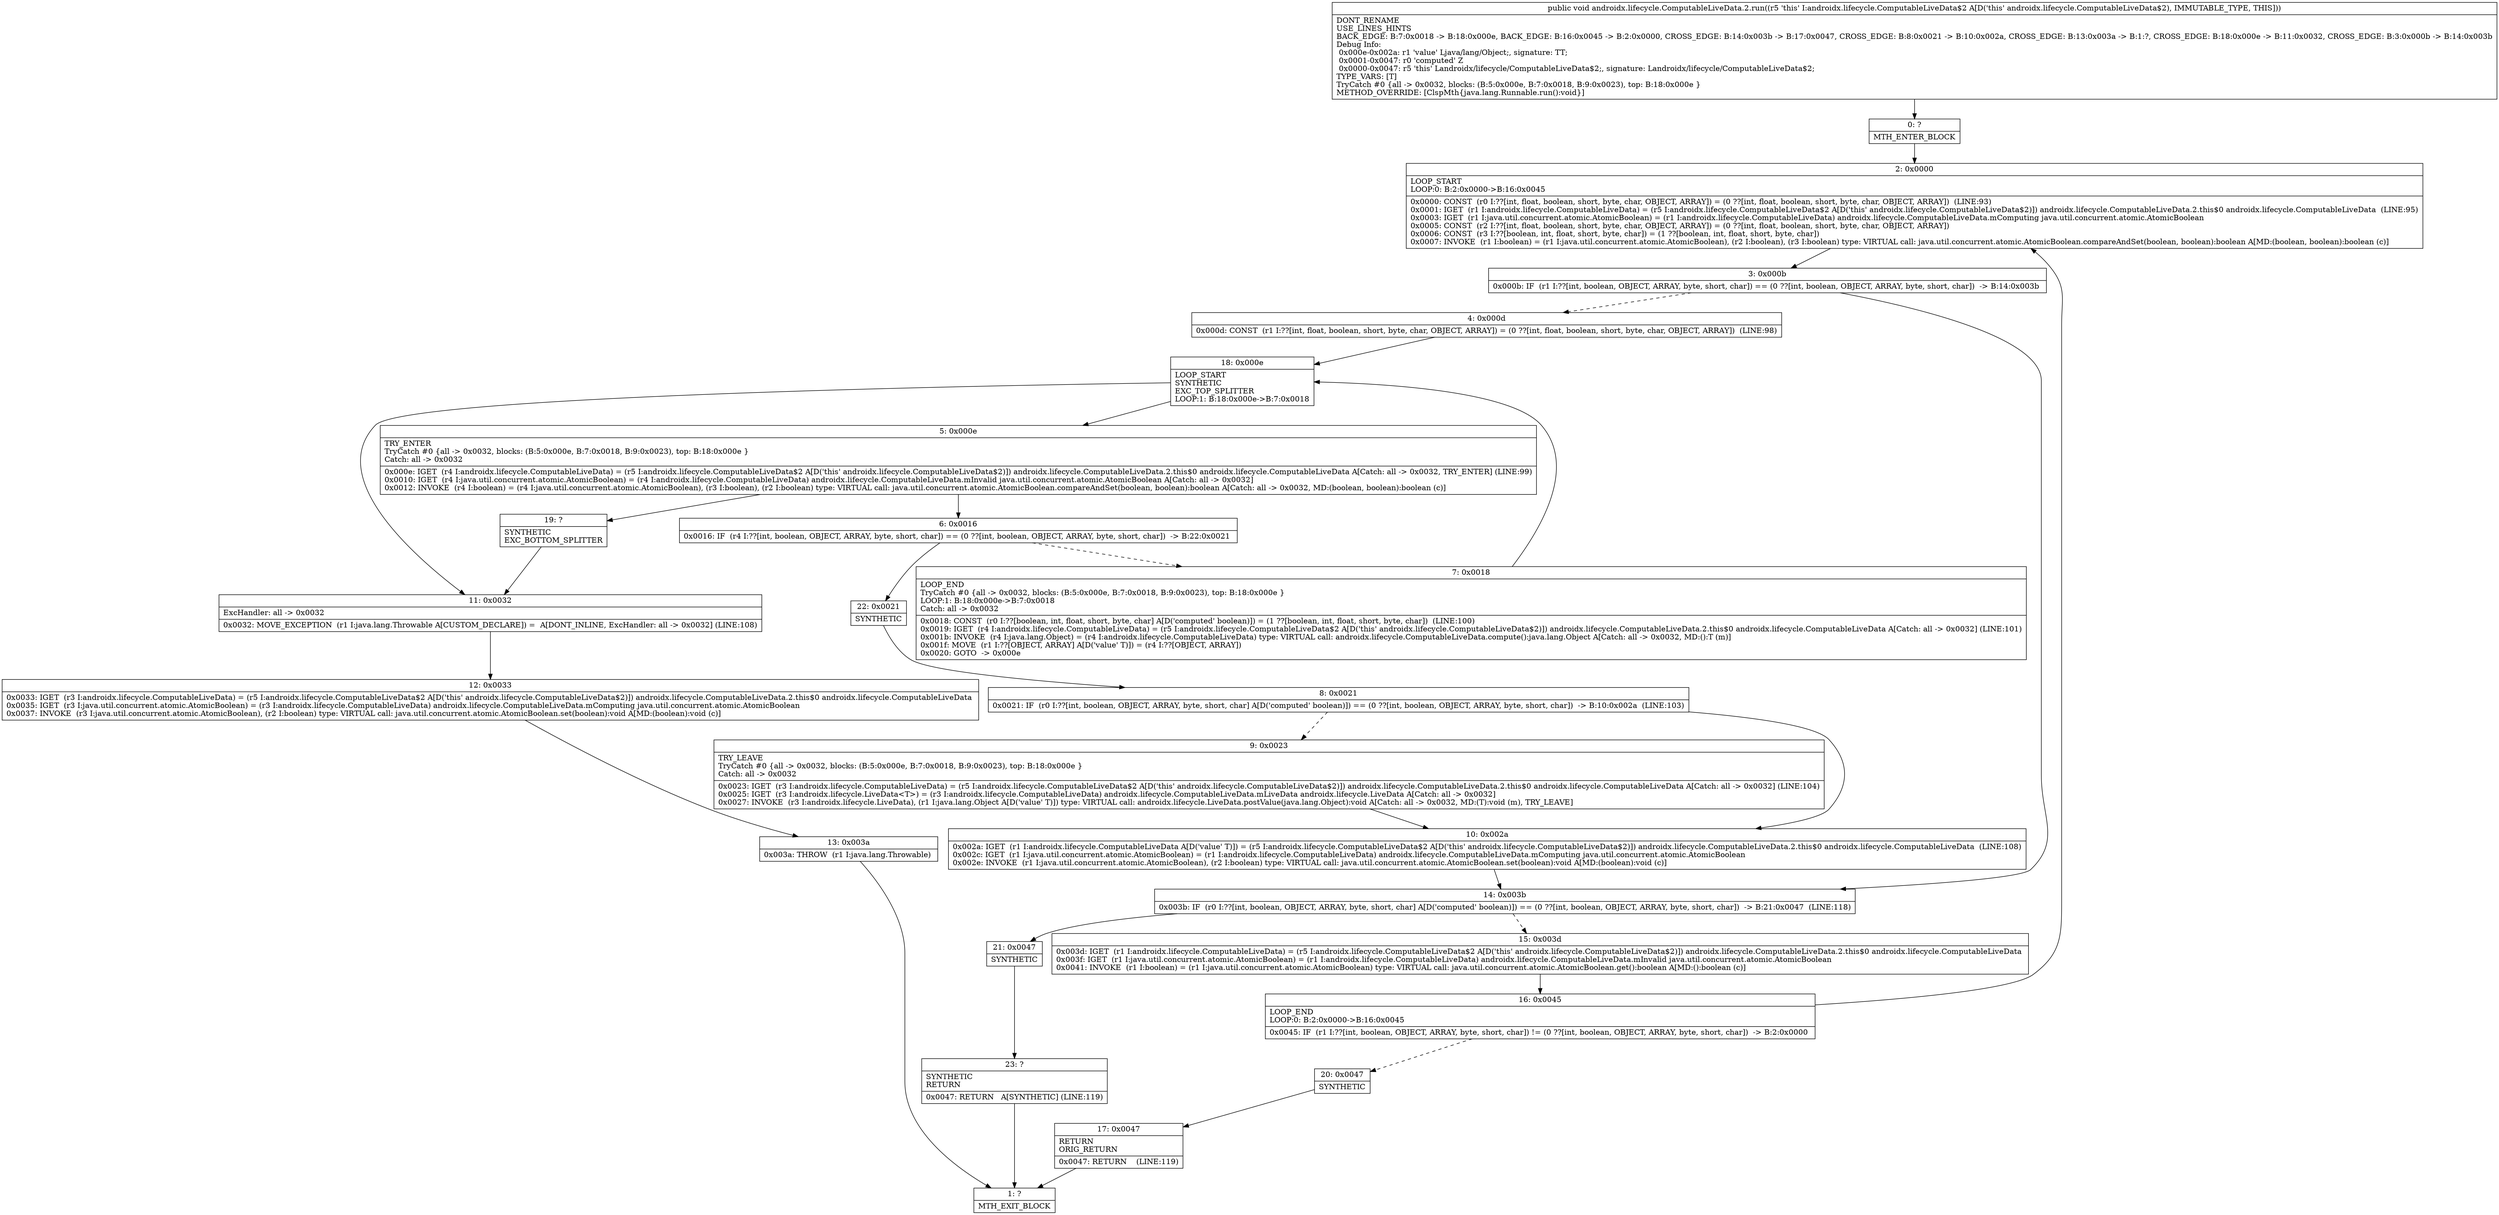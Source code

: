 digraph "CFG forandroidx.lifecycle.ComputableLiveData.2.run()V" {
Node_0 [shape=record,label="{0\:\ ?|MTH_ENTER_BLOCK\l}"];
Node_2 [shape=record,label="{2\:\ 0x0000|LOOP_START\lLOOP:0: B:2:0x0000\-\>B:16:0x0045\l|0x0000: CONST  (r0 I:??[int, float, boolean, short, byte, char, OBJECT, ARRAY]) = (0 ??[int, float, boolean, short, byte, char, OBJECT, ARRAY])  (LINE:93)\l0x0001: IGET  (r1 I:androidx.lifecycle.ComputableLiveData) = (r5 I:androidx.lifecycle.ComputableLiveData$2 A[D('this' androidx.lifecycle.ComputableLiveData$2)]) androidx.lifecycle.ComputableLiveData.2.this$0 androidx.lifecycle.ComputableLiveData  (LINE:95)\l0x0003: IGET  (r1 I:java.util.concurrent.atomic.AtomicBoolean) = (r1 I:androidx.lifecycle.ComputableLiveData) androidx.lifecycle.ComputableLiveData.mComputing java.util.concurrent.atomic.AtomicBoolean \l0x0005: CONST  (r2 I:??[int, float, boolean, short, byte, char, OBJECT, ARRAY]) = (0 ??[int, float, boolean, short, byte, char, OBJECT, ARRAY]) \l0x0006: CONST  (r3 I:??[boolean, int, float, short, byte, char]) = (1 ??[boolean, int, float, short, byte, char]) \l0x0007: INVOKE  (r1 I:boolean) = (r1 I:java.util.concurrent.atomic.AtomicBoolean), (r2 I:boolean), (r3 I:boolean) type: VIRTUAL call: java.util.concurrent.atomic.AtomicBoolean.compareAndSet(boolean, boolean):boolean A[MD:(boolean, boolean):boolean (c)]\l}"];
Node_3 [shape=record,label="{3\:\ 0x000b|0x000b: IF  (r1 I:??[int, boolean, OBJECT, ARRAY, byte, short, char]) == (0 ??[int, boolean, OBJECT, ARRAY, byte, short, char])  \-\> B:14:0x003b \l}"];
Node_4 [shape=record,label="{4\:\ 0x000d|0x000d: CONST  (r1 I:??[int, float, boolean, short, byte, char, OBJECT, ARRAY]) = (0 ??[int, float, boolean, short, byte, char, OBJECT, ARRAY])  (LINE:98)\l}"];
Node_18 [shape=record,label="{18\:\ 0x000e|LOOP_START\lSYNTHETIC\lEXC_TOP_SPLITTER\lLOOP:1: B:18:0x000e\-\>B:7:0x0018\l}"];
Node_5 [shape=record,label="{5\:\ 0x000e|TRY_ENTER\lTryCatch #0 \{all \-\> 0x0032, blocks: (B:5:0x000e, B:7:0x0018, B:9:0x0023), top: B:18:0x000e \}\lCatch: all \-\> 0x0032\l|0x000e: IGET  (r4 I:androidx.lifecycle.ComputableLiveData) = (r5 I:androidx.lifecycle.ComputableLiveData$2 A[D('this' androidx.lifecycle.ComputableLiveData$2)]) androidx.lifecycle.ComputableLiveData.2.this$0 androidx.lifecycle.ComputableLiveData A[Catch: all \-\> 0x0032, TRY_ENTER] (LINE:99)\l0x0010: IGET  (r4 I:java.util.concurrent.atomic.AtomicBoolean) = (r4 I:androidx.lifecycle.ComputableLiveData) androidx.lifecycle.ComputableLiveData.mInvalid java.util.concurrent.atomic.AtomicBoolean A[Catch: all \-\> 0x0032]\l0x0012: INVOKE  (r4 I:boolean) = (r4 I:java.util.concurrent.atomic.AtomicBoolean), (r3 I:boolean), (r2 I:boolean) type: VIRTUAL call: java.util.concurrent.atomic.AtomicBoolean.compareAndSet(boolean, boolean):boolean A[Catch: all \-\> 0x0032, MD:(boolean, boolean):boolean (c)]\l}"];
Node_6 [shape=record,label="{6\:\ 0x0016|0x0016: IF  (r4 I:??[int, boolean, OBJECT, ARRAY, byte, short, char]) == (0 ??[int, boolean, OBJECT, ARRAY, byte, short, char])  \-\> B:22:0x0021 \l}"];
Node_7 [shape=record,label="{7\:\ 0x0018|LOOP_END\lTryCatch #0 \{all \-\> 0x0032, blocks: (B:5:0x000e, B:7:0x0018, B:9:0x0023), top: B:18:0x000e \}\lLOOP:1: B:18:0x000e\-\>B:7:0x0018\lCatch: all \-\> 0x0032\l|0x0018: CONST  (r0 I:??[boolean, int, float, short, byte, char] A[D('computed' boolean)]) = (1 ??[boolean, int, float, short, byte, char])  (LINE:100)\l0x0019: IGET  (r4 I:androidx.lifecycle.ComputableLiveData) = (r5 I:androidx.lifecycle.ComputableLiveData$2 A[D('this' androidx.lifecycle.ComputableLiveData$2)]) androidx.lifecycle.ComputableLiveData.2.this$0 androidx.lifecycle.ComputableLiveData A[Catch: all \-\> 0x0032] (LINE:101)\l0x001b: INVOKE  (r4 I:java.lang.Object) = (r4 I:androidx.lifecycle.ComputableLiveData) type: VIRTUAL call: androidx.lifecycle.ComputableLiveData.compute():java.lang.Object A[Catch: all \-\> 0x0032, MD:():T (m)]\l0x001f: MOVE  (r1 I:??[OBJECT, ARRAY] A[D('value' T)]) = (r4 I:??[OBJECT, ARRAY]) \l0x0020: GOTO  \-\> 0x000e \l}"];
Node_22 [shape=record,label="{22\:\ 0x0021|SYNTHETIC\l}"];
Node_8 [shape=record,label="{8\:\ 0x0021|0x0021: IF  (r0 I:??[int, boolean, OBJECT, ARRAY, byte, short, char] A[D('computed' boolean)]) == (0 ??[int, boolean, OBJECT, ARRAY, byte, short, char])  \-\> B:10:0x002a  (LINE:103)\l}"];
Node_9 [shape=record,label="{9\:\ 0x0023|TRY_LEAVE\lTryCatch #0 \{all \-\> 0x0032, blocks: (B:5:0x000e, B:7:0x0018, B:9:0x0023), top: B:18:0x000e \}\lCatch: all \-\> 0x0032\l|0x0023: IGET  (r3 I:androidx.lifecycle.ComputableLiveData) = (r5 I:androidx.lifecycle.ComputableLiveData$2 A[D('this' androidx.lifecycle.ComputableLiveData$2)]) androidx.lifecycle.ComputableLiveData.2.this$0 androidx.lifecycle.ComputableLiveData A[Catch: all \-\> 0x0032] (LINE:104)\l0x0025: IGET  (r3 I:androidx.lifecycle.LiveData\<T\>) = (r3 I:androidx.lifecycle.ComputableLiveData) androidx.lifecycle.ComputableLiveData.mLiveData androidx.lifecycle.LiveData A[Catch: all \-\> 0x0032]\l0x0027: INVOKE  (r3 I:androidx.lifecycle.LiveData), (r1 I:java.lang.Object A[D('value' T)]) type: VIRTUAL call: androidx.lifecycle.LiveData.postValue(java.lang.Object):void A[Catch: all \-\> 0x0032, MD:(T):void (m), TRY_LEAVE]\l}"];
Node_10 [shape=record,label="{10\:\ 0x002a|0x002a: IGET  (r1 I:androidx.lifecycle.ComputableLiveData A[D('value' T)]) = (r5 I:androidx.lifecycle.ComputableLiveData$2 A[D('this' androidx.lifecycle.ComputableLiveData$2)]) androidx.lifecycle.ComputableLiveData.2.this$0 androidx.lifecycle.ComputableLiveData  (LINE:108)\l0x002c: IGET  (r1 I:java.util.concurrent.atomic.AtomicBoolean) = (r1 I:androidx.lifecycle.ComputableLiveData) androidx.lifecycle.ComputableLiveData.mComputing java.util.concurrent.atomic.AtomicBoolean \l0x002e: INVOKE  (r1 I:java.util.concurrent.atomic.AtomicBoolean), (r2 I:boolean) type: VIRTUAL call: java.util.concurrent.atomic.AtomicBoolean.set(boolean):void A[MD:(boolean):void (c)]\l}"];
Node_19 [shape=record,label="{19\:\ ?|SYNTHETIC\lEXC_BOTTOM_SPLITTER\l}"];
Node_11 [shape=record,label="{11\:\ 0x0032|ExcHandler: all \-\> 0x0032\l|0x0032: MOVE_EXCEPTION  (r1 I:java.lang.Throwable A[CUSTOM_DECLARE]) =  A[DONT_INLINE, ExcHandler: all \-\> 0x0032] (LINE:108)\l}"];
Node_12 [shape=record,label="{12\:\ 0x0033|0x0033: IGET  (r3 I:androidx.lifecycle.ComputableLiveData) = (r5 I:androidx.lifecycle.ComputableLiveData$2 A[D('this' androidx.lifecycle.ComputableLiveData$2)]) androidx.lifecycle.ComputableLiveData.2.this$0 androidx.lifecycle.ComputableLiveData \l0x0035: IGET  (r3 I:java.util.concurrent.atomic.AtomicBoolean) = (r3 I:androidx.lifecycle.ComputableLiveData) androidx.lifecycle.ComputableLiveData.mComputing java.util.concurrent.atomic.AtomicBoolean \l0x0037: INVOKE  (r3 I:java.util.concurrent.atomic.AtomicBoolean), (r2 I:boolean) type: VIRTUAL call: java.util.concurrent.atomic.AtomicBoolean.set(boolean):void A[MD:(boolean):void (c)]\l}"];
Node_13 [shape=record,label="{13\:\ 0x003a|0x003a: THROW  (r1 I:java.lang.Throwable) \l}"];
Node_1 [shape=record,label="{1\:\ ?|MTH_EXIT_BLOCK\l}"];
Node_14 [shape=record,label="{14\:\ 0x003b|0x003b: IF  (r0 I:??[int, boolean, OBJECT, ARRAY, byte, short, char] A[D('computed' boolean)]) == (0 ??[int, boolean, OBJECT, ARRAY, byte, short, char])  \-\> B:21:0x0047  (LINE:118)\l}"];
Node_15 [shape=record,label="{15\:\ 0x003d|0x003d: IGET  (r1 I:androidx.lifecycle.ComputableLiveData) = (r5 I:androidx.lifecycle.ComputableLiveData$2 A[D('this' androidx.lifecycle.ComputableLiveData$2)]) androidx.lifecycle.ComputableLiveData.2.this$0 androidx.lifecycle.ComputableLiveData \l0x003f: IGET  (r1 I:java.util.concurrent.atomic.AtomicBoolean) = (r1 I:androidx.lifecycle.ComputableLiveData) androidx.lifecycle.ComputableLiveData.mInvalid java.util.concurrent.atomic.AtomicBoolean \l0x0041: INVOKE  (r1 I:boolean) = (r1 I:java.util.concurrent.atomic.AtomicBoolean) type: VIRTUAL call: java.util.concurrent.atomic.AtomicBoolean.get():boolean A[MD:():boolean (c)]\l}"];
Node_16 [shape=record,label="{16\:\ 0x0045|LOOP_END\lLOOP:0: B:2:0x0000\-\>B:16:0x0045\l|0x0045: IF  (r1 I:??[int, boolean, OBJECT, ARRAY, byte, short, char]) != (0 ??[int, boolean, OBJECT, ARRAY, byte, short, char])  \-\> B:2:0x0000 \l}"];
Node_20 [shape=record,label="{20\:\ 0x0047|SYNTHETIC\l}"];
Node_17 [shape=record,label="{17\:\ 0x0047|RETURN\lORIG_RETURN\l|0x0047: RETURN    (LINE:119)\l}"];
Node_21 [shape=record,label="{21\:\ 0x0047|SYNTHETIC\l}"];
Node_23 [shape=record,label="{23\:\ ?|SYNTHETIC\lRETURN\l|0x0047: RETURN   A[SYNTHETIC] (LINE:119)\l}"];
MethodNode[shape=record,label="{public void androidx.lifecycle.ComputableLiveData.2.run((r5 'this' I:androidx.lifecycle.ComputableLiveData$2 A[D('this' androidx.lifecycle.ComputableLiveData$2), IMMUTABLE_TYPE, THIS]))  | DONT_RENAME\lUSE_LINES_HINTS\lBACK_EDGE: B:7:0x0018 \-\> B:18:0x000e, BACK_EDGE: B:16:0x0045 \-\> B:2:0x0000, CROSS_EDGE: B:14:0x003b \-\> B:17:0x0047, CROSS_EDGE: B:8:0x0021 \-\> B:10:0x002a, CROSS_EDGE: B:13:0x003a \-\> B:1:?, CROSS_EDGE: B:18:0x000e \-\> B:11:0x0032, CROSS_EDGE: B:3:0x000b \-\> B:14:0x003b\lDebug Info:\l  0x000e\-0x002a: r1 'value' Ljava\/lang\/Object;, signature: TT;\l  0x0001\-0x0047: r0 'computed' Z\l  0x0000\-0x0047: r5 'this' Landroidx\/lifecycle\/ComputableLiveData$2;, signature: Landroidx\/lifecycle\/ComputableLiveData$2;\lTYPE_VARS: [T]\lTryCatch #0 \{all \-\> 0x0032, blocks: (B:5:0x000e, B:7:0x0018, B:9:0x0023), top: B:18:0x000e \}\lMETHOD_OVERRIDE: [ClspMth\{java.lang.Runnable.run():void\}]\l}"];
MethodNode -> Node_0;Node_0 -> Node_2;
Node_2 -> Node_3;
Node_3 -> Node_4[style=dashed];
Node_3 -> Node_14;
Node_4 -> Node_18;
Node_18 -> Node_5;
Node_18 -> Node_11;
Node_5 -> Node_6;
Node_5 -> Node_19;
Node_6 -> Node_7[style=dashed];
Node_6 -> Node_22;
Node_7 -> Node_18;
Node_22 -> Node_8;
Node_8 -> Node_9[style=dashed];
Node_8 -> Node_10;
Node_9 -> Node_10;
Node_10 -> Node_14;
Node_19 -> Node_11;
Node_11 -> Node_12;
Node_12 -> Node_13;
Node_13 -> Node_1;
Node_14 -> Node_15[style=dashed];
Node_14 -> Node_21;
Node_15 -> Node_16;
Node_16 -> Node_2;
Node_16 -> Node_20[style=dashed];
Node_20 -> Node_17;
Node_17 -> Node_1;
Node_21 -> Node_23;
Node_23 -> Node_1;
}

